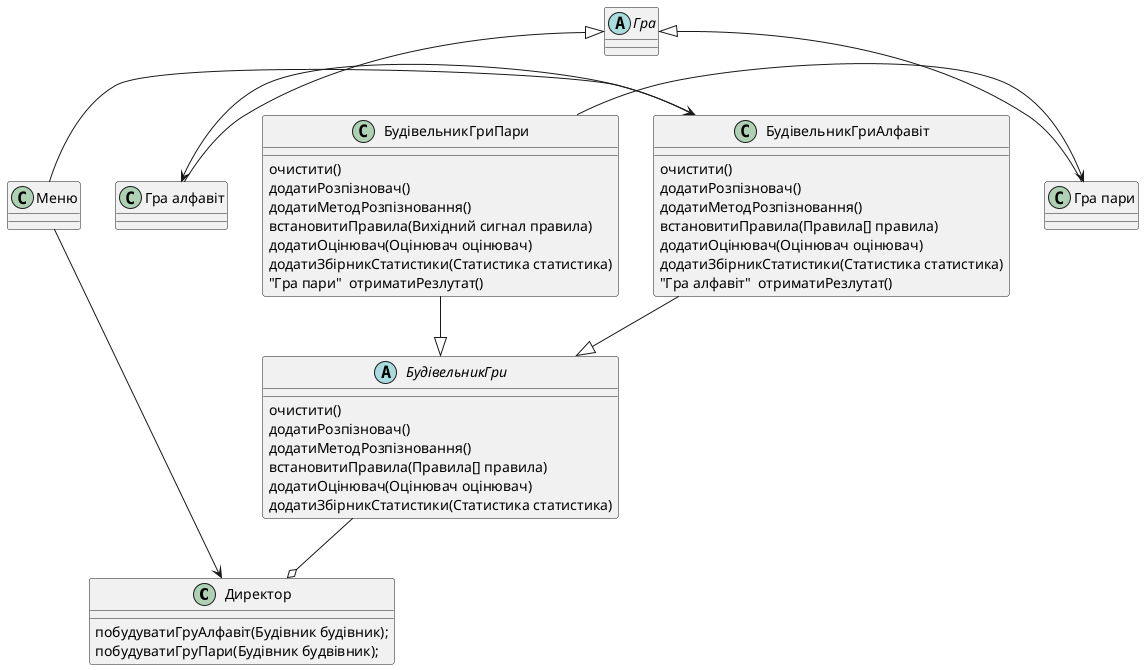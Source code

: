 @startuml

class Директор {
    побудуватиГруАлфавіт(Будівник будівник);
    побудуватиГруПари(Будівник будвівник);
}

abstract class БудівельникГри{
    очистити()
    додатиРозпізновач()
    додатиМетодРозпізновання()
    встановитиПравила(Правила[] правила)
    додатиОцінювач(Оцінювач оцінювач)
    додатиЗбірникСтатистики(Статистика статистика)
}

class БудівельникГриАлфавіт{
  очистити()
  додатиРозпізновач()
  додатиМетодРозпізновання()
  встановитиПравила(Правила[] правила)
  додатиОцінювач(Оцінювач оцінювач)
  додатиЗбірникСтатистики(Статистика статистика)
  "Гра алфавіт"  отриматиРезлутат()
}

class БудівельникГриПари{
  очистити()
  додатиРозпізновач()
  додатиМетодРозпізновання()
  встановитиПравила(Вихідний сигнал правила)
  додатиОцінювач(Оцінювач оцінювач)
  додатиЗбірникСтатистики(Статистика статистика)
  "Гра пари"  отриматиРезлутат()
}

abstract class Гра {
}





БудівельникГриПари --|> БудівельникГри
БудівельникГриАлфавіт --|> БудівельникГри


БудівельникГри --o Директор
Гра <|-- "Гра алфавіт"
БудівельникГриАлфавіт -> "Гра алфавіт"
Гра <|-- "Гра пари"
БудівельникГриПари  -> "Гра пари"


Меню -> БудівельникГриАлфавіт
Меню -> Директор

@enduml